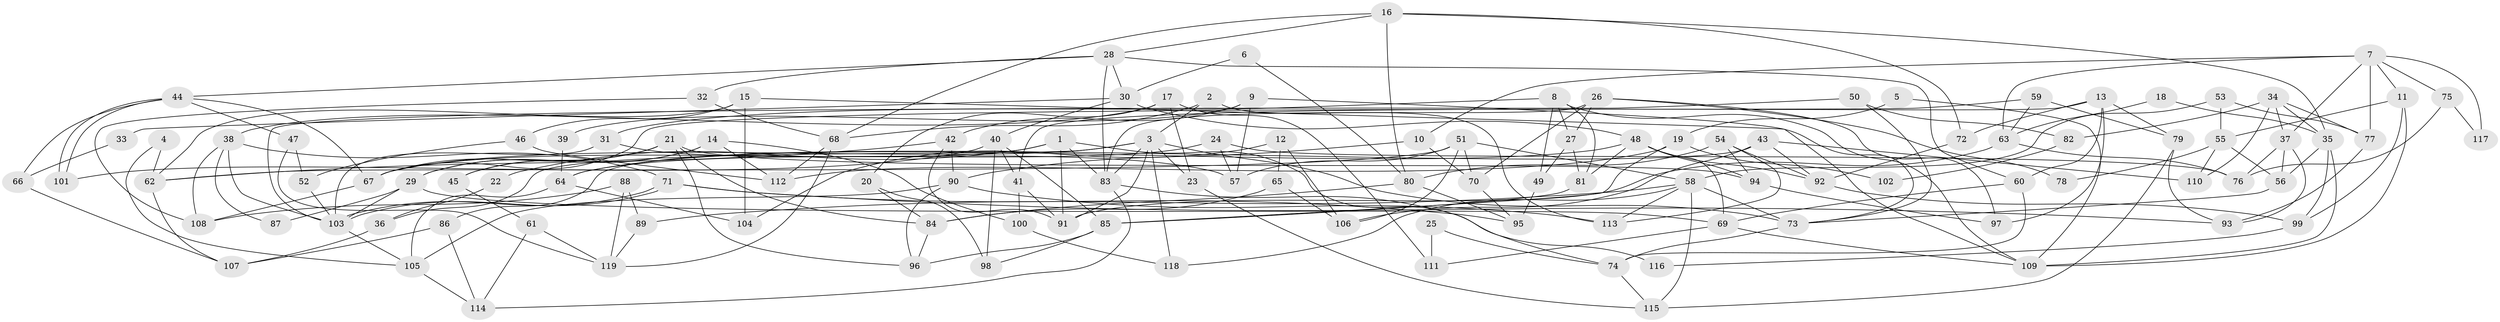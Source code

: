 // coarse degree distribution, {8: 0.08860759493670886, 3: 0.1518987341772152, 10: 0.012658227848101266, 2: 0.12658227848101267, 5: 0.25316455696202533, 7: 0.11392405063291139, 4: 0.16455696202531644, 6: 0.0759493670886076, 9: 0.012658227848101266}
// Generated by graph-tools (version 1.1) at 2025/23/03/03/25 07:23:59]
// undirected, 119 vertices, 238 edges
graph export_dot {
graph [start="1"]
  node [color=gray90,style=filled];
  1;
  2;
  3;
  4;
  5;
  6;
  7;
  8;
  9;
  10;
  11;
  12;
  13;
  14;
  15;
  16;
  17;
  18;
  19;
  20;
  21;
  22;
  23;
  24;
  25;
  26;
  27;
  28;
  29;
  30;
  31;
  32;
  33;
  34;
  35;
  36;
  37;
  38;
  39;
  40;
  41;
  42;
  43;
  44;
  45;
  46;
  47;
  48;
  49;
  50;
  51;
  52;
  53;
  54;
  55;
  56;
  57;
  58;
  59;
  60;
  61;
  62;
  63;
  64;
  65;
  66;
  67;
  68;
  69;
  70;
  71;
  72;
  73;
  74;
  75;
  76;
  77;
  78;
  79;
  80;
  81;
  82;
  83;
  84;
  85;
  86;
  87;
  88;
  89;
  90;
  91;
  92;
  93;
  94;
  95;
  96;
  97;
  98;
  99;
  100;
  101;
  102;
  103;
  104;
  105;
  106;
  107;
  108;
  109;
  110;
  111;
  112;
  113;
  114;
  115;
  116;
  117;
  118;
  119;
  1 -- 83;
  1 -- 67;
  1 -- 22;
  1 -- 74;
  1 -- 91;
  2 -- 3;
  2 -- 113;
  2 -- 68;
  3 -- 91;
  3 -- 83;
  3 -- 23;
  3 -- 36;
  3 -- 67;
  3 -- 73;
  3 -- 118;
  4 -- 62;
  4 -- 105;
  5 -- 109;
  5 -- 19;
  6 -- 30;
  6 -- 80;
  7 -- 37;
  7 -- 77;
  7 -- 10;
  7 -- 11;
  7 -- 63;
  7 -- 75;
  7 -- 117;
  8 -- 109;
  8 -- 81;
  8 -- 27;
  8 -- 31;
  8 -- 49;
  9 -- 42;
  9 -- 57;
  9 -- 39;
  9 -- 73;
  10 -- 90;
  10 -- 70;
  11 -- 99;
  11 -- 55;
  11 -- 109;
  12 -- 106;
  12 -- 104;
  12 -- 65;
  13 -- 41;
  13 -- 60;
  13 -- 72;
  13 -- 79;
  13 -- 97;
  14 -- 112;
  14 -- 29;
  14 -- 45;
  14 -- 100;
  15 -- 62;
  15 -- 109;
  15 -- 46;
  15 -- 104;
  16 -- 80;
  16 -- 28;
  16 -- 35;
  16 -- 68;
  16 -- 72;
  17 -- 20;
  17 -- 23;
  17 -- 38;
  17 -- 111;
  18 -- 35;
  18 -- 63;
  19 -- 112;
  19 -- 85;
  19 -- 102;
  20 -- 98;
  20 -- 84;
  21 -- 29;
  21 -- 67;
  21 -- 45;
  21 -- 84;
  21 -- 94;
  21 -- 96;
  22 -- 36;
  23 -- 115;
  24 -- 57;
  24 -- 76;
  24 -- 64;
  25 -- 111;
  25 -- 74;
  26 -- 70;
  26 -- 27;
  26 -- 78;
  26 -- 83;
  26 -- 97;
  27 -- 49;
  27 -- 81;
  28 -- 32;
  28 -- 60;
  28 -- 30;
  28 -- 44;
  28 -- 83;
  29 -- 69;
  29 -- 103;
  29 -- 87;
  30 -- 48;
  30 -- 33;
  30 -- 40;
  31 -- 103;
  31 -- 57;
  32 -- 108;
  32 -- 68;
  33 -- 66;
  34 -- 37;
  34 -- 35;
  34 -- 77;
  34 -- 82;
  34 -- 110;
  35 -- 56;
  35 -- 99;
  35 -- 109;
  36 -- 107;
  37 -- 56;
  37 -- 93;
  37 -- 76;
  38 -- 108;
  38 -- 71;
  38 -- 87;
  38 -- 103;
  39 -- 64;
  40 -- 85;
  40 -- 41;
  40 -- 98;
  40 -- 101;
  41 -- 100;
  41 -- 91;
  42 -- 90;
  42 -- 91;
  42 -- 62;
  43 -- 110;
  43 -- 106;
  43 -- 86;
  43 -- 92;
  44 -- 101;
  44 -- 101;
  44 -- 47;
  44 -- 66;
  44 -- 67;
  45 -- 61;
  46 -- 52;
  46 -- 112;
  47 -- 119;
  47 -- 52;
  48 -- 92;
  48 -- 94;
  48 -- 64;
  48 -- 69;
  48 -- 81;
  49 -- 95;
  50 -- 73;
  50 -- 103;
  50 -- 82;
  51 -- 70;
  51 -- 58;
  51 -- 57;
  51 -- 62;
  51 -- 106;
  52 -- 103;
  53 -- 77;
  53 -- 58;
  53 -- 55;
  54 -- 94;
  54 -- 92;
  54 -- 80;
  54 -- 113;
  55 -- 56;
  55 -- 78;
  55 -- 110;
  56 -- 73;
  58 -- 115;
  58 -- 73;
  58 -- 89;
  58 -- 113;
  58 -- 118;
  59 -- 67;
  59 -- 63;
  59 -- 79;
  60 -- 74;
  60 -- 69;
  61 -- 114;
  61 -- 119;
  62 -- 107;
  63 -- 91;
  63 -- 76;
  64 -- 104;
  64 -- 105;
  65 -- 84;
  65 -- 106;
  66 -- 107;
  67 -- 108;
  68 -- 112;
  68 -- 119;
  69 -- 109;
  69 -- 111;
  70 -- 95;
  71 -- 103;
  71 -- 103;
  71 -- 93;
  71 -- 95;
  72 -- 92;
  73 -- 74;
  74 -- 115;
  75 -- 76;
  75 -- 117;
  77 -- 93;
  79 -- 93;
  79 -- 115;
  80 -- 84;
  80 -- 95;
  81 -- 85;
  82 -- 102;
  83 -- 114;
  83 -- 116;
  84 -- 96;
  85 -- 96;
  85 -- 98;
  86 -- 114;
  86 -- 107;
  88 -- 89;
  88 -- 119;
  88 -- 108;
  89 -- 119;
  90 -- 113;
  90 -- 105;
  90 -- 96;
  92 -- 99;
  94 -- 97;
  99 -- 116;
  100 -- 118;
  103 -- 105;
  105 -- 114;
}
